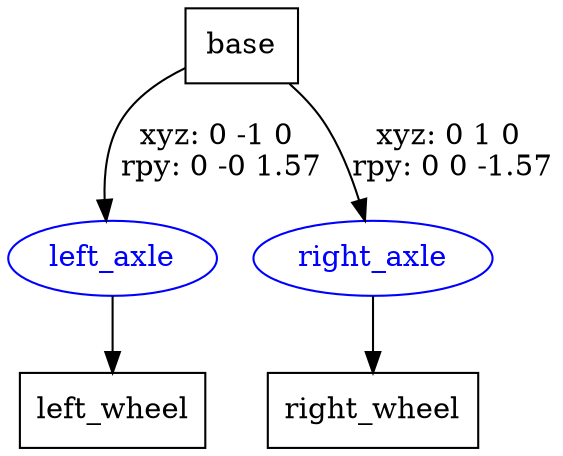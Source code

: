 digraph G {
node [shape=box];
"base" [label="base"];
"left_wheel" [label="left_wheel"];
"right_wheel" [label="right_wheel"];
node [shape=ellipse, color=blue, fontcolor=blue];
"base" -> "left_axle" [label="xyz: 0 -1 0 \nrpy: 0 -0 1.57"]
"left_axle" -> "left_wheel"
"base" -> "right_axle" [label="xyz: 0 1 0 \nrpy: 0 0 -1.57"]
"right_axle" -> "right_wheel"
}
